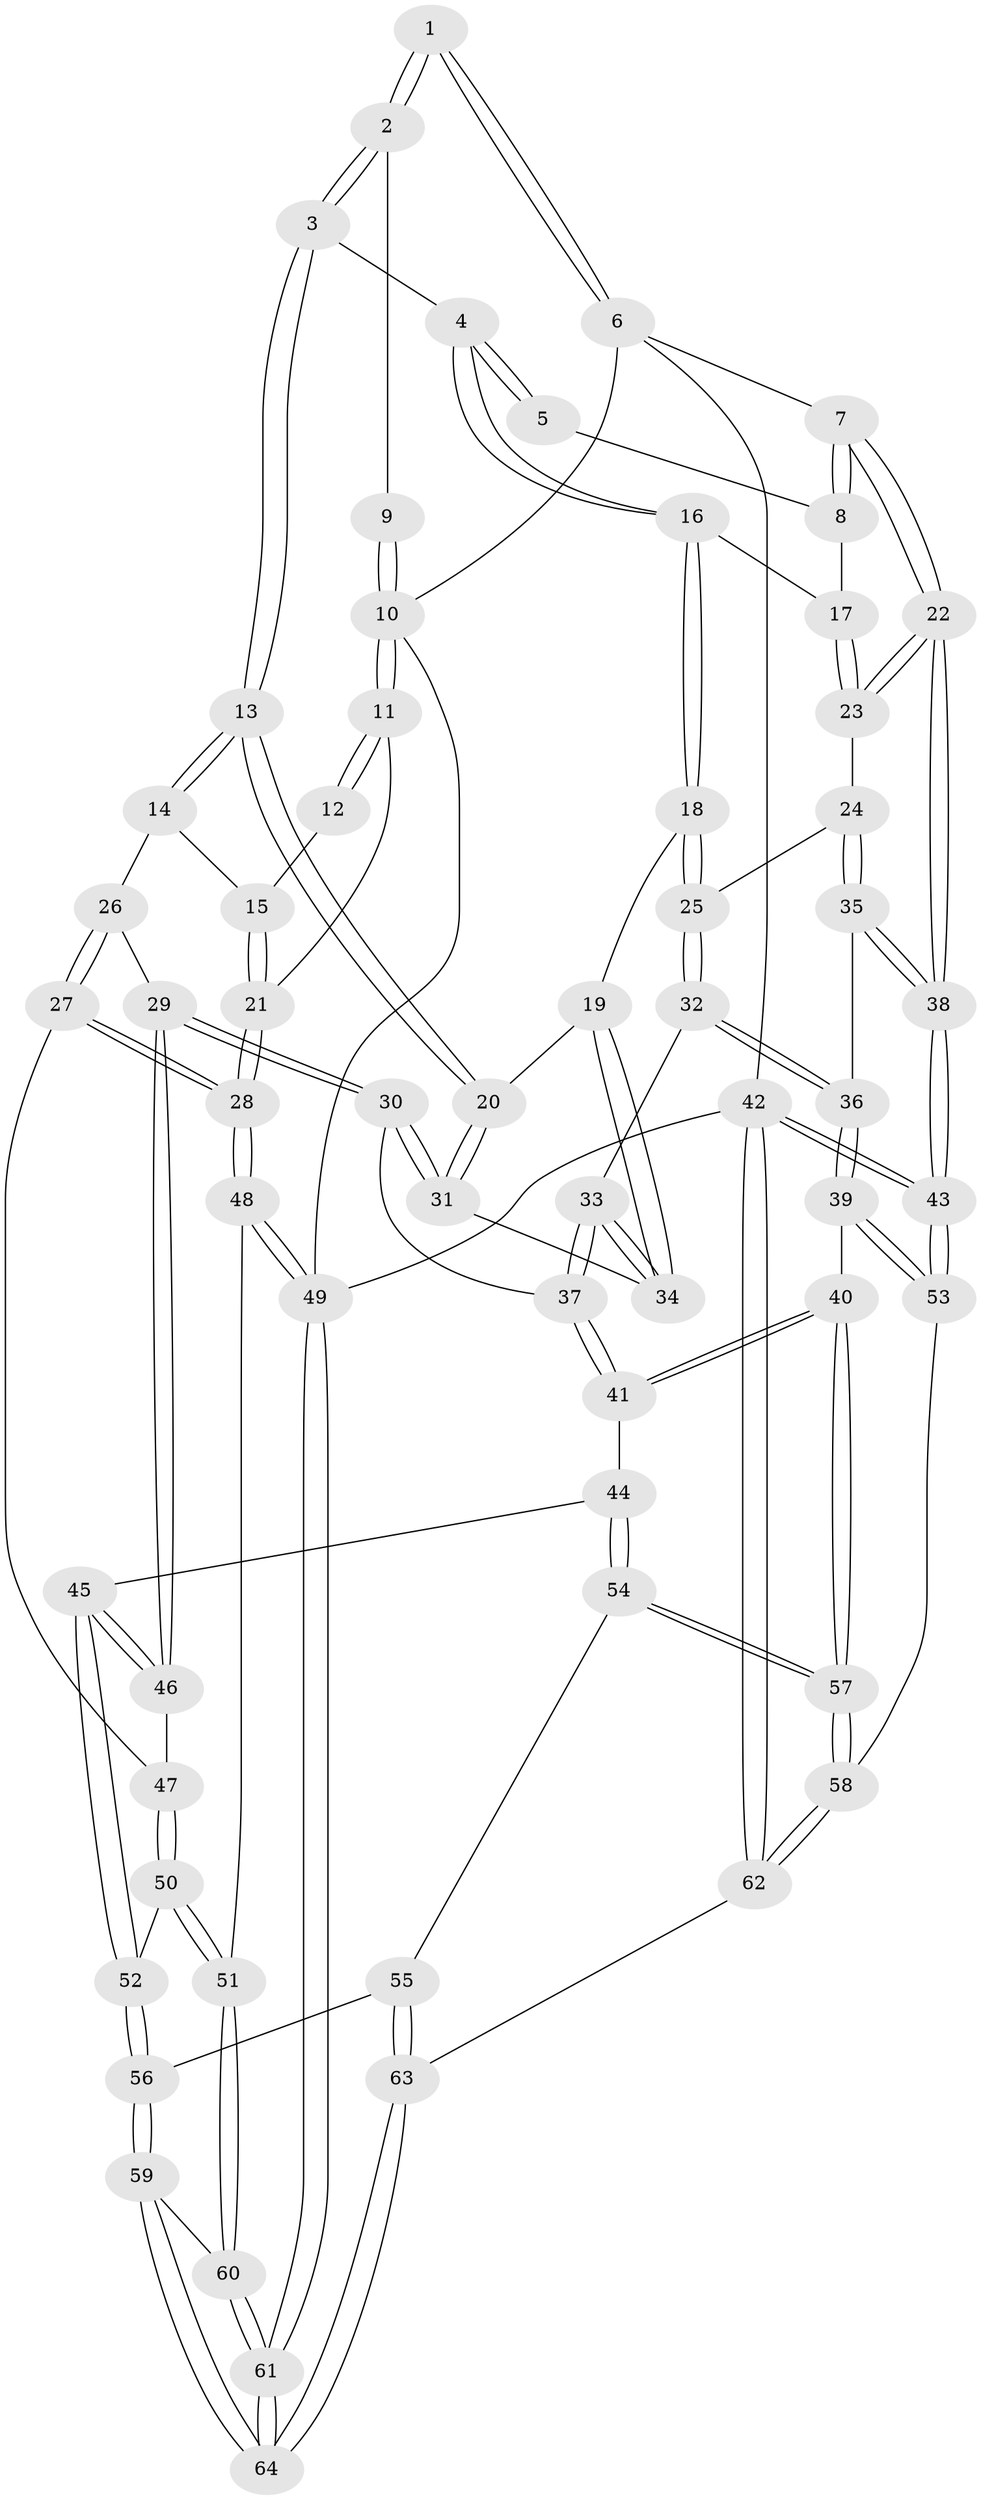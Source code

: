 // Generated by graph-tools (version 1.1) at 2025/38/03/09/25 02:38:27]
// undirected, 64 vertices, 157 edges
graph export_dot {
graph [start="1"]
  node [color=gray90,style=filled];
  1 [pos="+1+0"];
  2 [pos="+0.4986128795585682+0"];
  3 [pos="+0.501597129303419+0"];
  4 [pos="+0.7735088239937582+0.09662150235012182"];
  5 [pos="+0.8973013044853868+0.005083610861128773"];
  6 [pos="+1+0"];
  7 [pos="+1+0.2040975137532176"];
  8 [pos="+0.8878058678264201+0.0907539142186118"];
  9 [pos="+0.3043903431329381+0"];
  10 [pos="+0+0"];
  11 [pos="+0+0.1996625036035"];
  12 [pos="+0.20664396003994231+0"];
  13 [pos="+0.4900299213404867+0.05635533820075365"];
  14 [pos="+0.21383972505564808+0.19166738009912698"];
  15 [pos="+0.14799495060489007+0.15319958224152447"];
  16 [pos="+0.824023139157331+0.16777343291302085"];
  17 [pos="+0.8377560573198608+0.1649433111595574"];
  18 [pos="+0.7788751493259147+0.2451394225395241"];
  19 [pos="+0.6938266027497872+0.2294779125849438"];
  20 [pos="+0.499685165597553+0.1293300265627113"];
  21 [pos="+0+0.2734845982317662"];
  22 [pos="+1+0.23446411460920938"];
  23 [pos="+1+0.24267993738050314"];
  24 [pos="+0.8593601892376495+0.33412144215145256"];
  25 [pos="+0.7891260038328651+0.27388316040308547"];
  26 [pos="+0.22834228091375514+0.24448793718918474"];
  27 [pos="+0.03533083750772402+0.3807264410287672"];
  28 [pos="+0+0.3442704831440411"];
  29 [pos="+0.3558200901436025+0.36464878878964296"];
  30 [pos="+0.4402662133510109+0.28472899718143746"];
  31 [pos="+0.4873788584508946+0.18307106083244024"];
  32 [pos="+0.6894916064035423+0.4002929277857196"];
  33 [pos="+0.6744927694605451+0.39593046787048697"];
  34 [pos="+0.6633279136291773+0.37095437369197154"];
  35 [pos="+0.8514494357422826+0.428024968143063"];
  36 [pos="+0.7750051646951013+0.4939064020243881"];
  37 [pos="+0.5820798153542309+0.4382424570243928"];
  38 [pos="+1+0.526275337108341"];
  39 [pos="+0.7746548306664465+0.4968281668787295"];
  40 [pos="+0.7534569798807796+0.539394071228668"];
  41 [pos="+0.5634978463866778+0.507807691034269"];
  42 [pos="+1+1"];
  43 [pos="+1+0.6707890344893032"];
  44 [pos="+0.539902585690722+0.5353071981203815"];
  45 [pos="+0.3564110990797201+0.46540620090138873"];
  46 [pos="+0.3355196587546789+0.4081653551373202"];
  47 [pos="+0.14564618648240896+0.4309566460565825"];
  48 [pos="+0+0.5645847150160285"];
  49 [pos="+0+1"];
  50 [pos="+0.1664338554843545+0.6134601966732751"];
  51 [pos="+0.09834485188360848+0.6736622175412983"];
  52 [pos="+0.3277281425802386+0.6329672545047231"];
  53 [pos="+1+0.678173515074433"];
  54 [pos="+0.554364095794957+0.6799383945689073"];
  55 [pos="+0.46606602415515563+0.7069414417048552"];
  56 [pos="+0.3673943615579268+0.7109756631344685"];
  57 [pos="+0.7266672198426174+0.7541695363754605"];
  58 [pos="+0.7392656260604429+0.7722272740862697"];
  59 [pos="+0.3063012521873725+0.8212405488368174"];
  60 [pos="+0.11806593882549098+0.7493826010121513"];
  61 [pos="+0+1"];
  62 [pos="+0.6991917644590192+1"];
  63 [pos="+0.5382255616839395+1"];
  64 [pos="+0.31774436543670626+1"];
  1 -- 2;
  1 -- 2;
  1 -- 6;
  1 -- 6;
  2 -- 3;
  2 -- 3;
  2 -- 9;
  3 -- 4;
  3 -- 13;
  3 -- 13;
  4 -- 5;
  4 -- 5;
  4 -- 16;
  4 -- 16;
  5 -- 8;
  6 -- 7;
  6 -- 10;
  6 -- 42;
  7 -- 8;
  7 -- 8;
  7 -- 22;
  7 -- 22;
  8 -- 17;
  9 -- 10;
  9 -- 10;
  10 -- 11;
  10 -- 11;
  10 -- 49;
  11 -- 12;
  11 -- 12;
  11 -- 21;
  12 -- 15;
  13 -- 14;
  13 -- 14;
  13 -- 20;
  13 -- 20;
  14 -- 15;
  14 -- 26;
  15 -- 21;
  15 -- 21;
  16 -- 17;
  16 -- 18;
  16 -- 18;
  17 -- 23;
  17 -- 23;
  18 -- 19;
  18 -- 25;
  18 -- 25;
  19 -- 20;
  19 -- 34;
  19 -- 34;
  20 -- 31;
  20 -- 31;
  21 -- 28;
  21 -- 28;
  22 -- 23;
  22 -- 23;
  22 -- 38;
  22 -- 38;
  23 -- 24;
  24 -- 25;
  24 -- 35;
  24 -- 35;
  25 -- 32;
  25 -- 32;
  26 -- 27;
  26 -- 27;
  26 -- 29;
  27 -- 28;
  27 -- 28;
  27 -- 47;
  28 -- 48;
  28 -- 48;
  29 -- 30;
  29 -- 30;
  29 -- 46;
  29 -- 46;
  30 -- 31;
  30 -- 31;
  30 -- 37;
  31 -- 34;
  32 -- 33;
  32 -- 36;
  32 -- 36;
  33 -- 34;
  33 -- 34;
  33 -- 37;
  33 -- 37;
  35 -- 36;
  35 -- 38;
  35 -- 38;
  36 -- 39;
  36 -- 39;
  37 -- 41;
  37 -- 41;
  38 -- 43;
  38 -- 43;
  39 -- 40;
  39 -- 53;
  39 -- 53;
  40 -- 41;
  40 -- 41;
  40 -- 57;
  40 -- 57;
  41 -- 44;
  42 -- 43;
  42 -- 43;
  42 -- 62;
  42 -- 62;
  42 -- 49;
  43 -- 53;
  43 -- 53;
  44 -- 45;
  44 -- 54;
  44 -- 54;
  45 -- 46;
  45 -- 46;
  45 -- 52;
  45 -- 52;
  46 -- 47;
  47 -- 50;
  47 -- 50;
  48 -- 49;
  48 -- 49;
  48 -- 51;
  49 -- 61;
  49 -- 61;
  50 -- 51;
  50 -- 51;
  50 -- 52;
  51 -- 60;
  51 -- 60;
  52 -- 56;
  52 -- 56;
  53 -- 58;
  54 -- 55;
  54 -- 57;
  54 -- 57;
  55 -- 56;
  55 -- 63;
  55 -- 63;
  56 -- 59;
  56 -- 59;
  57 -- 58;
  57 -- 58;
  58 -- 62;
  58 -- 62;
  59 -- 60;
  59 -- 64;
  59 -- 64;
  60 -- 61;
  60 -- 61;
  61 -- 64;
  61 -- 64;
  62 -- 63;
  63 -- 64;
  63 -- 64;
}
